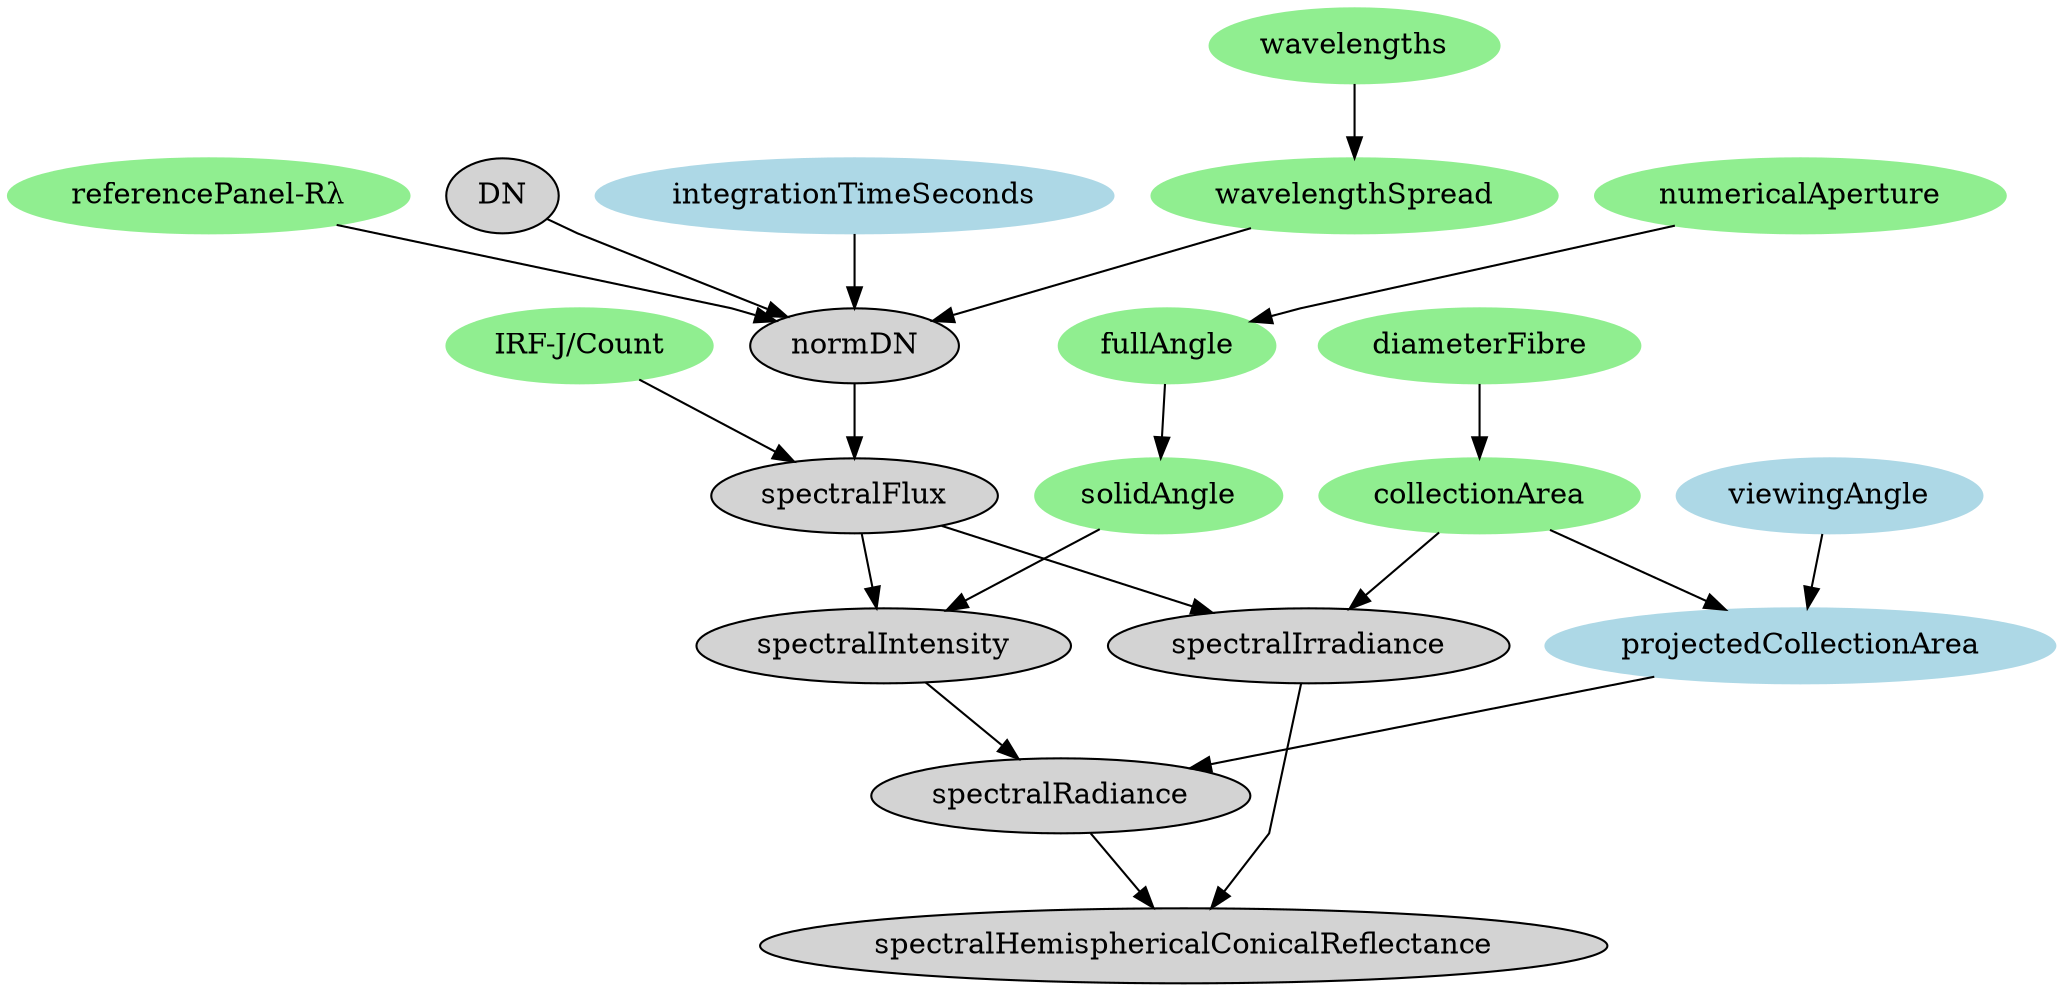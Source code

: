 digraph LR {
  splines=polyline;
  
	subgraph _0 {
		node [style=filled, color=lightblue];
		integrationTimeSeconds;
		viewingAngle -> projectedCollectionArea;
		label = "Measurement metadata - measured";
	}
	
	subgraph _1 {
		node [style=filled, color=lightgreen];
		wavelengths -> wavelengthSpread;
		diameterFibre -> collectionArea;
		"IRF-J/Count";
		numericalAperture -> fullAngle -> solidAngle;
		"referencePanel-Rλ"
		label = "Instrument metadata - measured";
		color=blue
	}
	
	subgraph _2 {
		node [style=filled];
		DN -> normDN -> spectralFlux -> spectralIntensity;
    spectralIntensity -> spectralRadiance;
    spectralFlux -> spectralIrradiance;
    spectralIrradiance -> spectralHemisphericalConicalReflectance
    spectralRadiance -> spectralHemisphericalConicalReflectance
		label = "Measurement";
		color=green
	}
	
	integrationTimeSeconds -> normDN;
	wavelengthSpread -> normDN;
	"IRF-J/Count" -> spectralFlux;
	solidAngle -> spectralIntensity;
	collectionArea -> spectralIrradiance;
	projectedCollectionArea -> spectralRadiance;
	collectionArea -> projectedCollectionArea;
	"referencePanel-Rλ" -> normDN
}